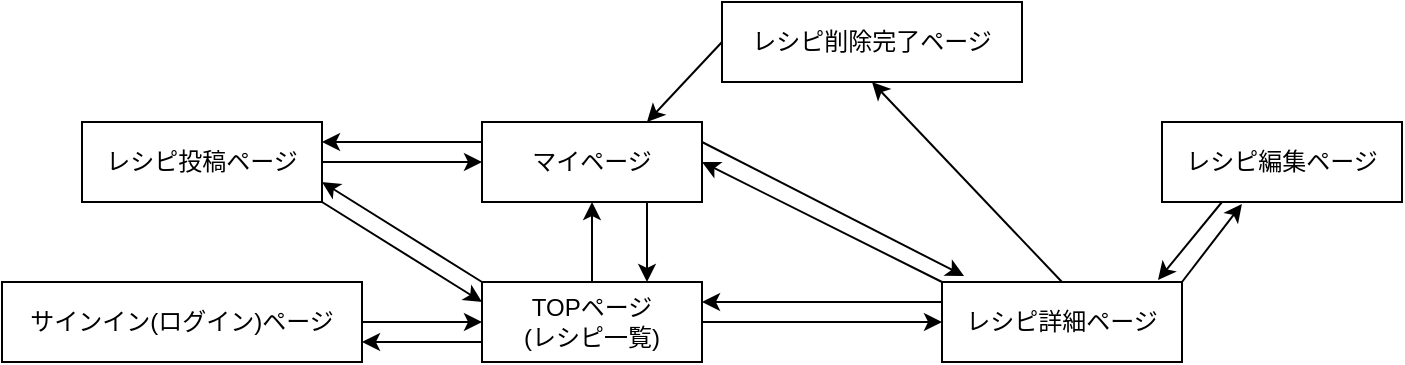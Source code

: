 <mxfile>
    <diagram id="6ez1Bjw7WuKZZap5N40w" name="ページ1">
        <mxGraphModel dx="881" dy="616" grid="1" gridSize="10" guides="1" tooltips="1" connect="1" arrows="1" fold="1" page="1" pageScale="1" pageWidth="827" pageHeight="1169" math="0" shadow="0">
            <root>
                <mxCell id="0"/>
                <mxCell id="1" parent="0"/>
                <mxCell id="15" style="edgeStyle=none;html=1;exitX=0;exitY=0.75;exitDx=0;exitDy=0;entryX=1;entryY=0.75;entryDx=0;entryDy=0;" parent="1" source="2" target="6" edge="1">
                    <mxGeometry relative="1" as="geometry"/>
                </mxCell>
                <mxCell id="17" style="edgeStyle=none;html=1;exitX=0.5;exitY=0;exitDx=0;exitDy=0;entryX=0.5;entryY=1;entryDx=0;entryDy=0;" parent="1" source="2" target="4" edge="1">
                    <mxGeometry relative="1" as="geometry"/>
                </mxCell>
                <mxCell id="20" style="edgeStyle=none;html=1;exitX=1;exitY=0.5;exitDx=0;exitDy=0;entryX=0;entryY=0.5;entryDx=0;entryDy=0;" parent="1" source="2" target="13" edge="1">
                    <mxGeometry relative="1" as="geometry"/>
                </mxCell>
                <mxCell id="35" style="edgeStyle=none;html=1;exitX=0;exitY=0;exitDx=0;exitDy=0;entryX=1;entryY=0.75;entryDx=0;entryDy=0;" parent="1" source="2" target="5" edge="1">
                    <mxGeometry relative="1" as="geometry"/>
                </mxCell>
                <mxCell id="2" value="TOPページ&lt;br&gt;(レシピ一覧)" style="whiteSpace=wrap;html=1;align=center;" parent="1" vertex="1">
                    <mxGeometry x="260" y="260" width="110" height="40" as="geometry"/>
                </mxCell>
                <mxCell id="19" style="edgeStyle=none;html=1;exitX=0.75;exitY=1;exitDx=0;exitDy=0;entryX=0.75;entryY=0;entryDx=0;entryDy=0;" parent="1" source="4" target="2" edge="1">
                    <mxGeometry relative="1" as="geometry"/>
                </mxCell>
                <mxCell id="23" style="edgeStyle=none;html=1;exitX=1;exitY=0.25;exitDx=0;exitDy=0;entryX=0.092;entryY=-0.075;entryDx=0;entryDy=0;entryPerimeter=0;" parent="1" source="4" target="13" edge="1">
                    <mxGeometry relative="1" as="geometry"/>
                </mxCell>
                <mxCell id="36" style="edgeStyle=none;html=1;exitX=0;exitY=0.25;exitDx=0;exitDy=0;entryX=1;entryY=0.25;entryDx=0;entryDy=0;" parent="1" source="4" target="5" edge="1">
                    <mxGeometry relative="1" as="geometry"/>
                </mxCell>
                <mxCell id="4" value="マイページ" style="whiteSpace=wrap;html=1;align=center;" parent="1" vertex="1">
                    <mxGeometry x="260" y="180" width="110" height="40" as="geometry"/>
                </mxCell>
                <mxCell id="34" style="edgeStyle=none;html=1;exitX=1;exitY=1;exitDx=0;exitDy=0;entryX=0;entryY=0.25;entryDx=0;entryDy=0;" parent="1" source="5" target="2" edge="1">
                    <mxGeometry relative="1" as="geometry"/>
                </mxCell>
                <mxCell id="37" style="edgeStyle=none;html=1;exitX=1;exitY=0.5;exitDx=0;exitDy=0;entryX=0;entryY=0.5;entryDx=0;entryDy=0;" parent="1" source="5" target="4" edge="1">
                    <mxGeometry relative="1" as="geometry"/>
                </mxCell>
                <mxCell id="5" value="レシピ投稿ページ" style="whiteSpace=wrap;html=1;align=center;" parent="1" vertex="1">
                    <mxGeometry x="60" y="180" width="120" height="40" as="geometry"/>
                </mxCell>
                <mxCell id="16" style="edgeStyle=none;html=1;exitX=1;exitY=0.5;exitDx=0;exitDy=0;entryX=0;entryY=0.5;entryDx=0;entryDy=0;" parent="1" source="6" target="2" edge="1">
                    <mxGeometry relative="1" as="geometry"/>
                </mxCell>
                <mxCell id="6" value="サインイン(ログイン)ページ" style="whiteSpace=wrap;html=1;align=center;" parent="1" vertex="1">
                    <mxGeometry x="20" y="260" width="180" height="40" as="geometry"/>
                </mxCell>
                <mxCell id="46" style="edgeStyle=none;html=1;exitX=0;exitY=0.5;exitDx=0;exitDy=0;entryX=0.75;entryY=0;entryDx=0;entryDy=0;" parent="1" source="8" target="4" edge="1">
                    <mxGeometry relative="1" as="geometry"/>
                </mxCell>
                <mxCell id="8" value="レシピ削除完了ページ" style="whiteSpace=wrap;html=1;align=center;" parent="1" vertex="1">
                    <mxGeometry x="380" y="120" width="150" height="40" as="geometry"/>
                </mxCell>
                <mxCell id="30" style="edgeStyle=none;html=1;exitX=0.25;exitY=1;exitDx=0;exitDy=0;entryX=0.9;entryY=-0.025;entryDx=0;entryDy=0;entryPerimeter=0;" parent="1" source="9" target="13" edge="1">
                    <mxGeometry relative="1" as="geometry"/>
                </mxCell>
                <mxCell id="9" value="レシピ編集ページ" style="whiteSpace=wrap;html=1;align=center;" parent="1" vertex="1">
                    <mxGeometry x="600" y="180" width="120" height="40" as="geometry"/>
                </mxCell>
                <mxCell id="21" style="edgeStyle=none;html=1;exitX=0;exitY=0.25;exitDx=0;exitDy=0;entryX=1;entryY=0.25;entryDx=0;entryDy=0;" parent="1" source="13" target="2" edge="1">
                    <mxGeometry relative="1" as="geometry"/>
                </mxCell>
                <mxCell id="22" style="edgeStyle=none;html=1;exitX=0;exitY=0;exitDx=0;exitDy=0;entryX=1;entryY=0.5;entryDx=0;entryDy=0;" parent="1" source="13" target="4" edge="1">
                    <mxGeometry relative="1" as="geometry"/>
                </mxCell>
                <mxCell id="32" style="edgeStyle=none;html=1;exitX=1;exitY=0;exitDx=0;exitDy=0;entryX=0.333;entryY=1.025;entryDx=0;entryDy=0;entryPerimeter=0;" parent="1" source="13" target="9" edge="1">
                    <mxGeometry relative="1" as="geometry"/>
                </mxCell>
                <mxCell id="45" style="edgeStyle=none;html=1;exitX=0.5;exitY=0;exitDx=0;exitDy=0;entryX=0.5;entryY=1;entryDx=0;entryDy=0;" parent="1" source="13" target="8" edge="1">
                    <mxGeometry relative="1" as="geometry"/>
                </mxCell>
                <mxCell id="13" value="レシピ詳細ページ" style="whiteSpace=wrap;html=1;align=center;" parent="1" vertex="1">
                    <mxGeometry x="490" y="260" width="120" height="40" as="geometry"/>
                </mxCell>
            </root>
        </mxGraphModel>
    </diagram>
</mxfile>